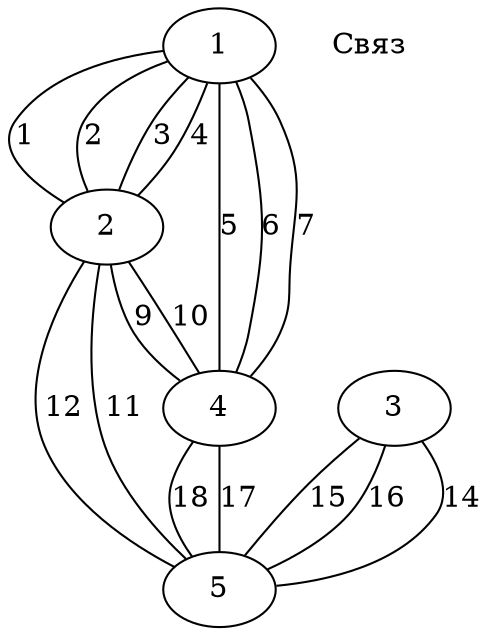 graph Grath {
1
2
3
4
5
1 -- 2 [label = 1]
1 -- 2 [label = 2]
1 -- 2 [label = 3]
1 -- 2 [label = 4]
1 -- 4 [label = 5]
1 -- 4 [label = 6]
1 -- 4 [label = 7]
2
2 -- 4 [label = 9]
2 -- 4 [label = 10]
2 -- 5 [label = 11]
2 -- 5 [label = 12]
3
3 -- 5 [label = 14]
3 -- 5 [label = 15]
3 -- 5 [label = 16]
4 -- 5 [label = 17]
4 -- 5 [label = 18]
	0 [shape = plaintext,label = Связ];
}